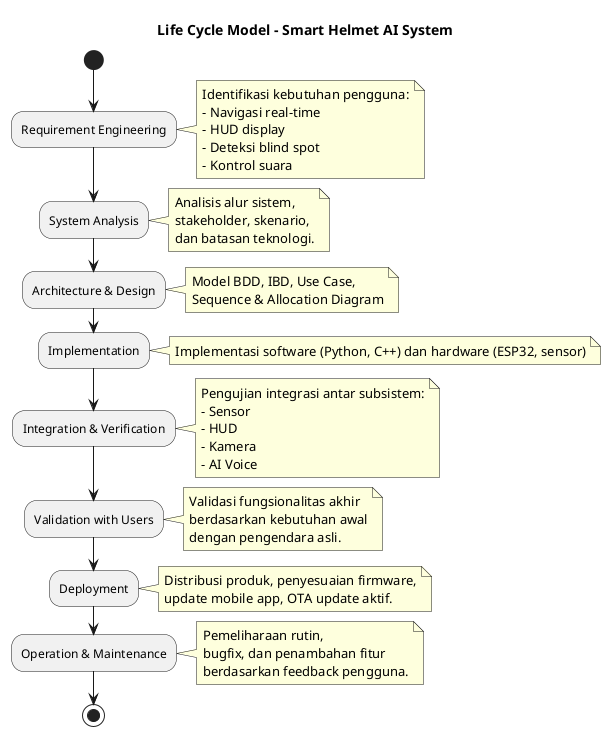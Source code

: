 @startuml
title Life Cycle Model – Smart Helmet AI System

start

:Requirement Engineering;
note right
Identifikasi kebutuhan pengguna:
- Navigasi real-time
- HUD display
- Deteksi blind spot
- Kontrol suara
end note

:System Analysis;
note right
Analisis alur sistem,
stakeholder, skenario,
dan batasan teknologi.
end note

:Architecture & Design;
note right
Model BDD, IBD, Use Case,
Sequence & Allocation Diagram
end note

:Implementation;
note right
Implementasi software (Python, C++) dan hardware (ESP32, sensor)
end note

:Integration & Verification;
note right
Pengujian integrasi antar subsistem:
- Sensor
- HUD
- Kamera
- AI Voice
end note

:Validation with Users;
note right
Validasi fungsionalitas akhir
berdasarkan kebutuhan awal
dengan pengendara asli.
end note

:Deployment;
note right
Distribusi produk, penyesuaian firmware,
update mobile app, OTA update aktif.
end note

:Operation & Maintenance;
note right
Pemeliharaan rutin,
bugfix, dan penambahan fitur
berdasarkan feedback pengguna.
end note

stop
@enduml
